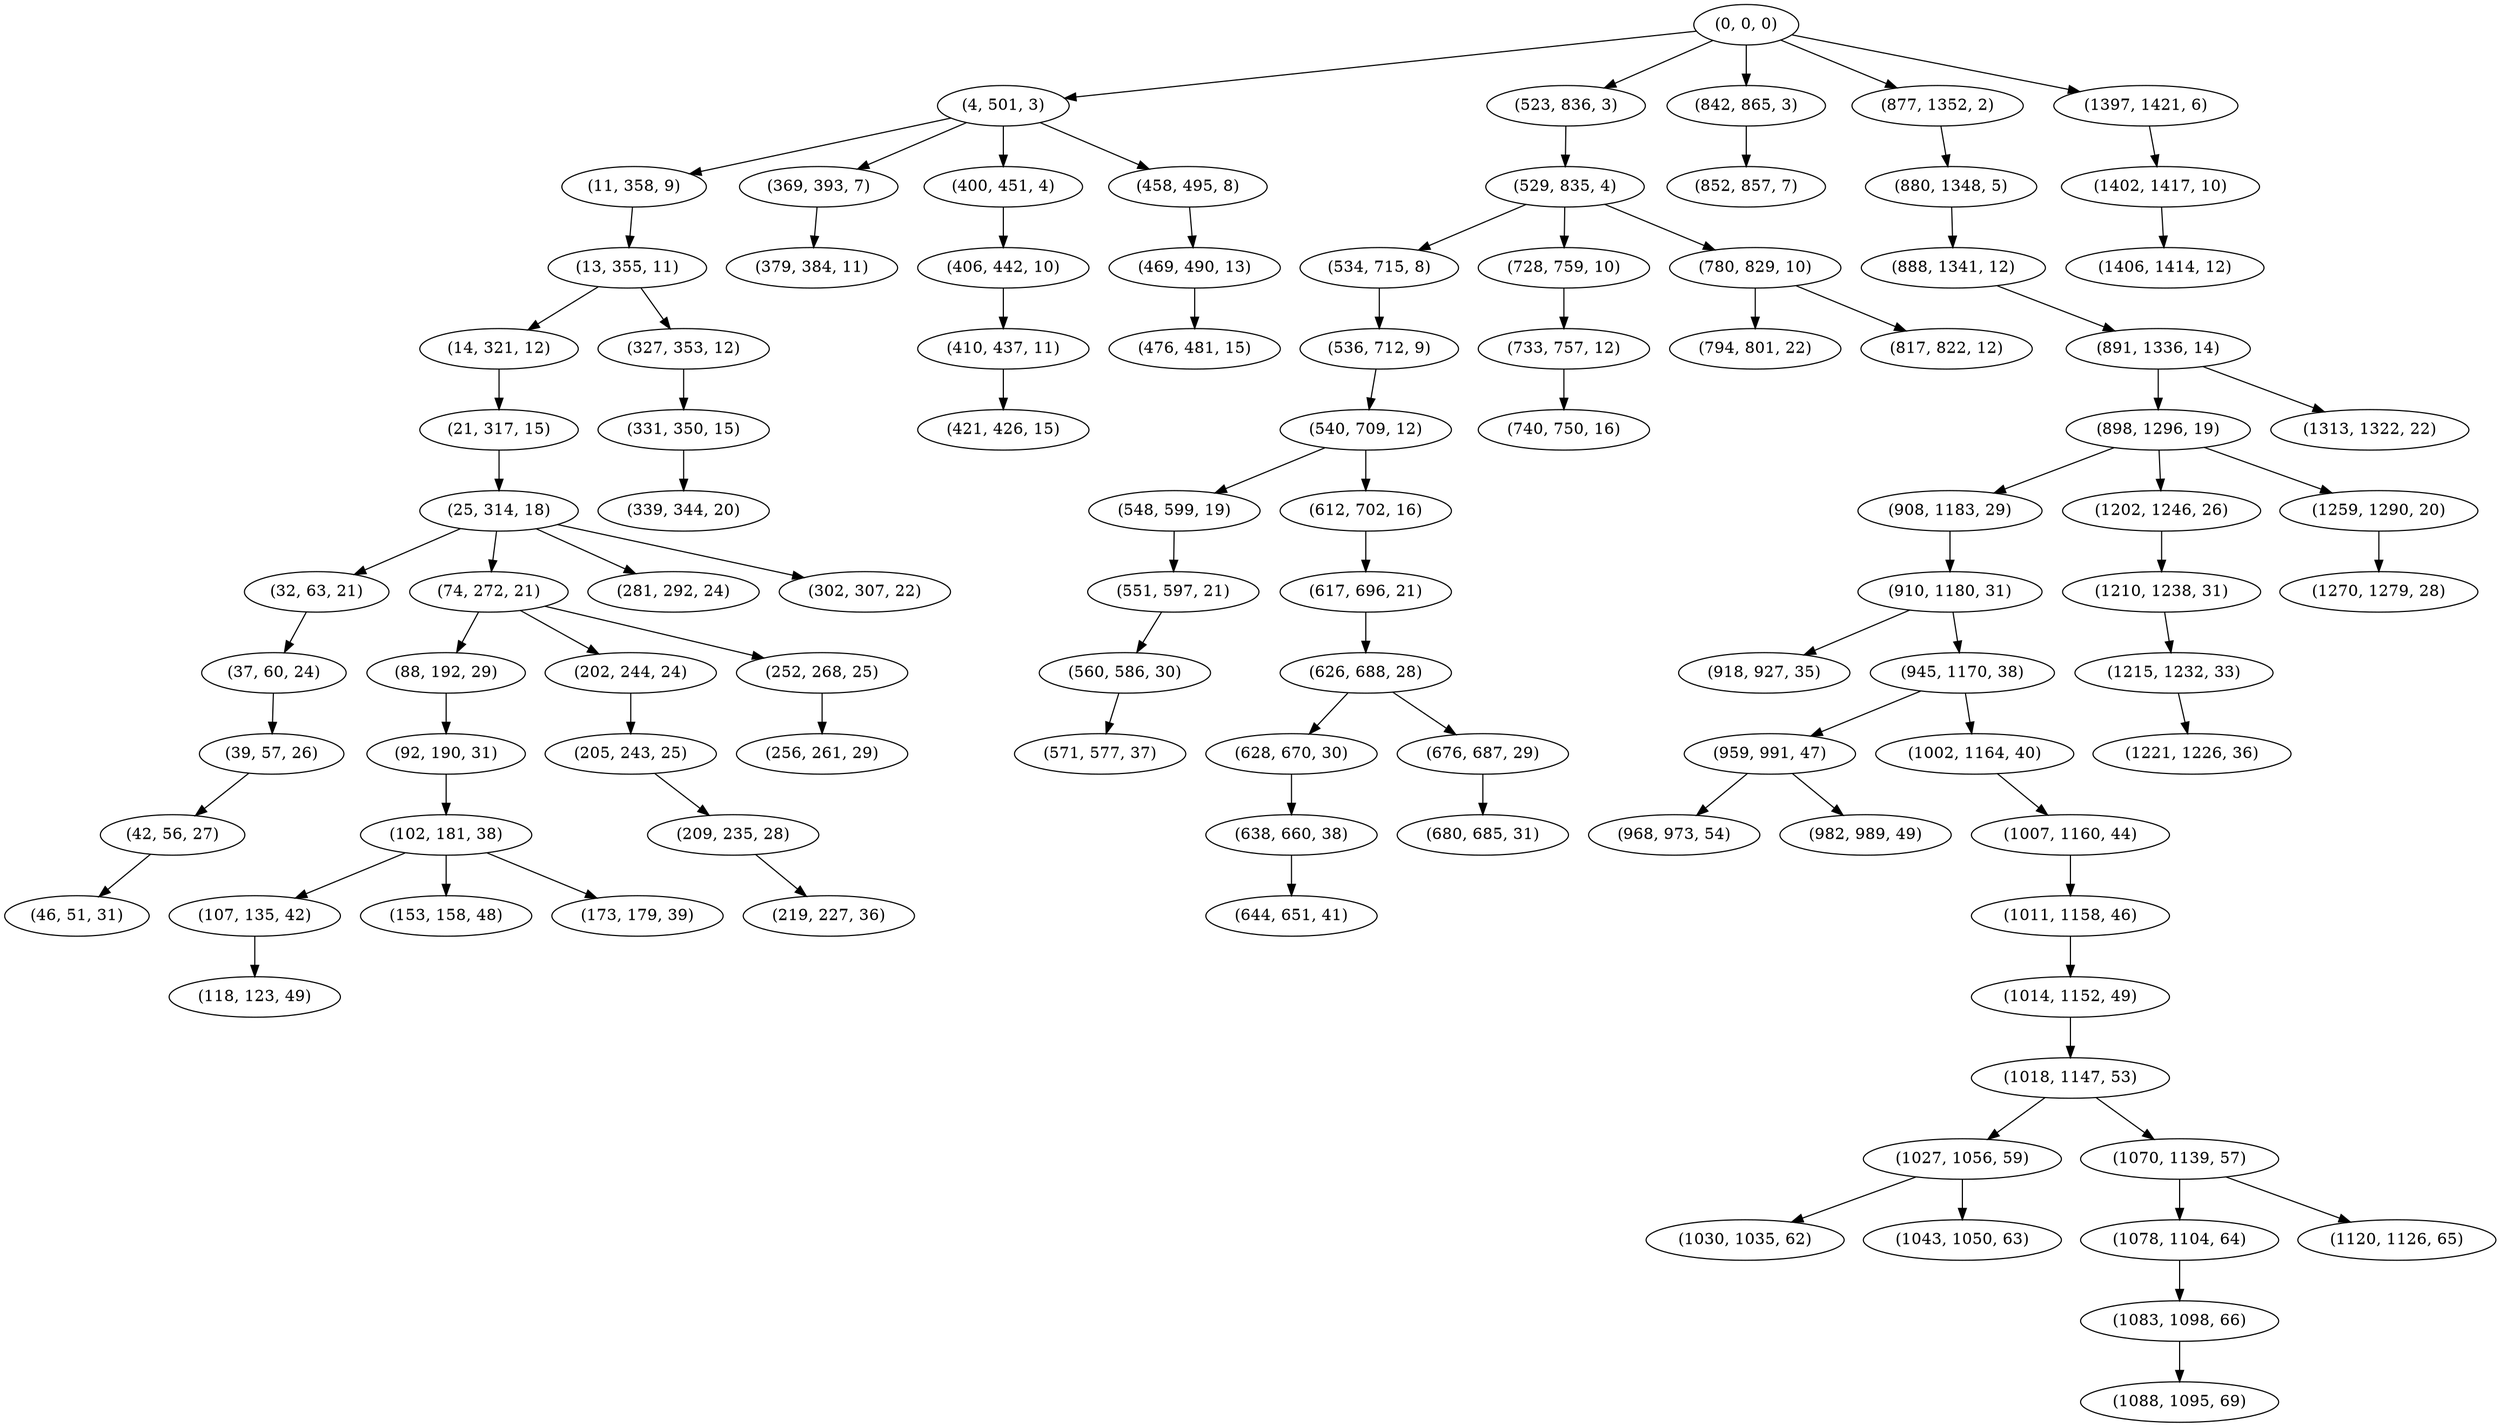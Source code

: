 digraph tree {
    "(0, 0, 0)";
    "(4, 501, 3)";
    "(11, 358, 9)";
    "(13, 355, 11)";
    "(14, 321, 12)";
    "(21, 317, 15)";
    "(25, 314, 18)";
    "(32, 63, 21)";
    "(37, 60, 24)";
    "(39, 57, 26)";
    "(42, 56, 27)";
    "(46, 51, 31)";
    "(74, 272, 21)";
    "(88, 192, 29)";
    "(92, 190, 31)";
    "(102, 181, 38)";
    "(107, 135, 42)";
    "(118, 123, 49)";
    "(153, 158, 48)";
    "(173, 179, 39)";
    "(202, 244, 24)";
    "(205, 243, 25)";
    "(209, 235, 28)";
    "(219, 227, 36)";
    "(252, 268, 25)";
    "(256, 261, 29)";
    "(281, 292, 24)";
    "(302, 307, 22)";
    "(327, 353, 12)";
    "(331, 350, 15)";
    "(339, 344, 20)";
    "(369, 393, 7)";
    "(379, 384, 11)";
    "(400, 451, 4)";
    "(406, 442, 10)";
    "(410, 437, 11)";
    "(421, 426, 15)";
    "(458, 495, 8)";
    "(469, 490, 13)";
    "(476, 481, 15)";
    "(523, 836, 3)";
    "(529, 835, 4)";
    "(534, 715, 8)";
    "(536, 712, 9)";
    "(540, 709, 12)";
    "(548, 599, 19)";
    "(551, 597, 21)";
    "(560, 586, 30)";
    "(571, 577, 37)";
    "(612, 702, 16)";
    "(617, 696, 21)";
    "(626, 688, 28)";
    "(628, 670, 30)";
    "(638, 660, 38)";
    "(644, 651, 41)";
    "(676, 687, 29)";
    "(680, 685, 31)";
    "(728, 759, 10)";
    "(733, 757, 12)";
    "(740, 750, 16)";
    "(780, 829, 10)";
    "(794, 801, 22)";
    "(817, 822, 12)";
    "(842, 865, 3)";
    "(852, 857, 7)";
    "(877, 1352, 2)";
    "(880, 1348, 5)";
    "(888, 1341, 12)";
    "(891, 1336, 14)";
    "(898, 1296, 19)";
    "(908, 1183, 29)";
    "(910, 1180, 31)";
    "(918, 927, 35)";
    "(945, 1170, 38)";
    "(959, 991, 47)";
    "(968, 973, 54)";
    "(982, 989, 49)";
    "(1002, 1164, 40)";
    "(1007, 1160, 44)";
    "(1011, 1158, 46)";
    "(1014, 1152, 49)";
    "(1018, 1147, 53)";
    "(1027, 1056, 59)";
    "(1030, 1035, 62)";
    "(1043, 1050, 63)";
    "(1070, 1139, 57)";
    "(1078, 1104, 64)";
    "(1083, 1098, 66)";
    "(1088, 1095, 69)";
    "(1120, 1126, 65)";
    "(1202, 1246, 26)";
    "(1210, 1238, 31)";
    "(1215, 1232, 33)";
    "(1221, 1226, 36)";
    "(1259, 1290, 20)";
    "(1270, 1279, 28)";
    "(1313, 1322, 22)";
    "(1397, 1421, 6)";
    "(1402, 1417, 10)";
    "(1406, 1414, 12)";
    "(0, 0, 0)" -> "(4, 501, 3)";
    "(0, 0, 0)" -> "(523, 836, 3)";
    "(0, 0, 0)" -> "(842, 865, 3)";
    "(0, 0, 0)" -> "(877, 1352, 2)";
    "(0, 0, 0)" -> "(1397, 1421, 6)";
    "(4, 501, 3)" -> "(11, 358, 9)";
    "(4, 501, 3)" -> "(369, 393, 7)";
    "(4, 501, 3)" -> "(400, 451, 4)";
    "(4, 501, 3)" -> "(458, 495, 8)";
    "(11, 358, 9)" -> "(13, 355, 11)";
    "(13, 355, 11)" -> "(14, 321, 12)";
    "(13, 355, 11)" -> "(327, 353, 12)";
    "(14, 321, 12)" -> "(21, 317, 15)";
    "(21, 317, 15)" -> "(25, 314, 18)";
    "(25, 314, 18)" -> "(32, 63, 21)";
    "(25, 314, 18)" -> "(74, 272, 21)";
    "(25, 314, 18)" -> "(281, 292, 24)";
    "(25, 314, 18)" -> "(302, 307, 22)";
    "(32, 63, 21)" -> "(37, 60, 24)";
    "(37, 60, 24)" -> "(39, 57, 26)";
    "(39, 57, 26)" -> "(42, 56, 27)";
    "(42, 56, 27)" -> "(46, 51, 31)";
    "(74, 272, 21)" -> "(88, 192, 29)";
    "(74, 272, 21)" -> "(202, 244, 24)";
    "(74, 272, 21)" -> "(252, 268, 25)";
    "(88, 192, 29)" -> "(92, 190, 31)";
    "(92, 190, 31)" -> "(102, 181, 38)";
    "(102, 181, 38)" -> "(107, 135, 42)";
    "(102, 181, 38)" -> "(153, 158, 48)";
    "(102, 181, 38)" -> "(173, 179, 39)";
    "(107, 135, 42)" -> "(118, 123, 49)";
    "(202, 244, 24)" -> "(205, 243, 25)";
    "(205, 243, 25)" -> "(209, 235, 28)";
    "(209, 235, 28)" -> "(219, 227, 36)";
    "(252, 268, 25)" -> "(256, 261, 29)";
    "(327, 353, 12)" -> "(331, 350, 15)";
    "(331, 350, 15)" -> "(339, 344, 20)";
    "(369, 393, 7)" -> "(379, 384, 11)";
    "(400, 451, 4)" -> "(406, 442, 10)";
    "(406, 442, 10)" -> "(410, 437, 11)";
    "(410, 437, 11)" -> "(421, 426, 15)";
    "(458, 495, 8)" -> "(469, 490, 13)";
    "(469, 490, 13)" -> "(476, 481, 15)";
    "(523, 836, 3)" -> "(529, 835, 4)";
    "(529, 835, 4)" -> "(534, 715, 8)";
    "(529, 835, 4)" -> "(728, 759, 10)";
    "(529, 835, 4)" -> "(780, 829, 10)";
    "(534, 715, 8)" -> "(536, 712, 9)";
    "(536, 712, 9)" -> "(540, 709, 12)";
    "(540, 709, 12)" -> "(548, 599, 19)";
    "(540, 709, 12)" -> "(612, 702, 16)";
    "(548, 599, 19)" -> "(551, 597, 21)";
    "(551, 597, 21)" -> "(560, 586, 30)";
    "(560, 586, 30)" -> "(571, 577, 37)";
    "(612, 702, 16)" -> "(617, 696, 21)";
    "(617, 696, 21)" -> "(626, 688, 28)";
    "(626, 688, 28)" -> "(628, 670, 30)";
    "(626, 688, 28)" -> "(676, 687, 29)";
    "(628, 670, 30)" -> "(638, 660, 38)";
    "(638, 660, 38)" -> "(644, 651, 41)";
    "(676, 687, 29)" -> "(680, 685, 31)";
    "(728, 759, 10)" -> "(733, 757, 12)";
    "(733, 757, 12)" -> "(740, 750, 16)";
    "(780, 829, 10)" -> "(794, 801, 22)";
    "(780, 829, 10)" -> "(817, 822, 12)";
    "(842, 865, 3)" -> "(852, 857, 7)";
    "(877, 1352, 2)" -> "(880, 1348, 5)";
    "(880, 1348, 5)" -> "(888, 1341, 12)";
    "(888, 1341, 12)" -> "(891, 1336, 14)";
    "(891, 1336, 14)" -> "(898, 1296, 19)";
    "(891, 1336, 14)" -> "(1313, 1322, 22)";
    "(898, 1296, 19)" -> "(908, 1183, 29)";
    "(898, 1296, 19)" -> "(1202, 1246, 26)";
    "(898, 1296, 19)" -> "(1259, 1290, 20)";
    "(908, 1183, 29)" -> "(910, 1180, 31)";
    "(910, 1180, 31)" -> "(918, 927, 35)";
    "(910, 1180, 31)" -> "(945, 1170, 38)";
    "(945, 1170, 38)" -> "(959, 991, 47)";
    "(945, 1170, 38)" -> "(1002, 1164, 40)";
    "(959, 991, 47)" -> "(968, 973, 54)";
    "(959, 991, 47)" -> "(982, 989, 49)";
    "(1002, 1164, 40)" -> "(1007, 1160, 44)";
    "(1007, 1160, 44)" -> "(1011, 1158, 46)";
    "(1011, 1158, 46)" -> "(1014, 1152, 49)";
    "(1014, 1152, 49)" -> "(1018, 1147, 53)";
    "(1018, 1147, 53)" -> "(1027, 1056, 59)";
    "(1018, 1147, 53)" -> "(1070, 1139, 57)";
    "(1027, 1056, 59)" -> "(1030, 1035, 62)";
    "(1027, 1056, 59)" -> "(1043, 1050, 63)";
    "(1070, 1139, 57)" -> "(1078, 1104, 64)";
    "(1070, 1139, 57)" -> "(1120, 1126, 65)";
    "(1078, 1104, 64)" -> "(1083, 1098, 66)";
    "(1083, 1098, 66)" -> "(1088, 1095, 69)";
    "(1202, 1246, 26)" -> "(1210, 1238, 31)";
    "(1210, 1238, 31)" -> "(1215, 1232, 33)";
    "(1215, 1232, 33)" -> "(1221, 1226, 36)";
    "(1259, 1290, 20)" -> "(1270, 1279, 28)";
    "(1397, 1421, 6)" -> "(1402, 1417, 10)";
    "(1402, 1417, 10)" -> "(1406, 1414, 12)";
}
